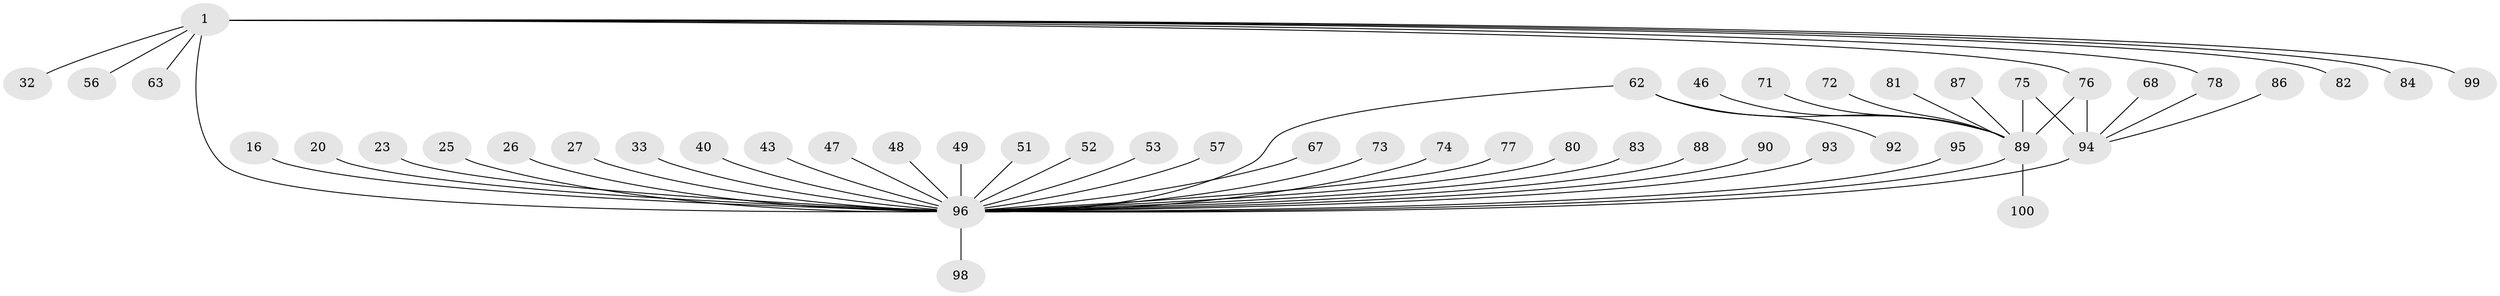 // original degree distribution, {20: 0.01, 13: 0.02, 4: 0.06, 8: 0.02, 9: 0.01, 1: 0.52, 5: 0.05, 10: 0.01, 2: 0.19, 3: 0.1, 6: 0.01}
// Generated by graph-tools (version 1.1) at 2025/52/03/04/25 21:52:04]
// undirected, 50 vertices, 54 edges
graph export_dot {
graph [start="1"]
  node [color=gray90,style=filled];
  1;
  16;
  20;
  23;
  25;
  26 [super="+3+7+12"];
  27;
  32;
  33;
  40;
  43;
  46;
  47;
  48;
  49;
  51;
  52;
  53;
  56;
  57;
  62 [super="+58"];
  63 [super="+13"];
  67;
  68;
  71;
  72;
  73;
  74;
  75 [super="+59"];
  76 [super="+39"];
  77;
  78;
  80;
  81;
  82;
  83;
  84 [super="+18"];
  86;
  87;
  88;
  89 [super="+64+24+5+28"];
  90;
  92 [super="+79"];
  93;
  94 [super="+91+45+50+41"];
  95;
  96 [super="+60+85"];
  98;
  99;
  100 [super="+97"];
  1 -- 32;
  1 -- 56;
  1 -- 76;
  1 -- 78;
  1 -- 82;
  1 -- 99;
  1 -- 63;
  1 -- 84;
  1 -- 96 [weight=11];
  16 -- 96;
  20 -- 96;
  23 -- 96;
  25 -- 96;
  26 -- 96;
  27 -- 96 [weight=2];
  33 -- 96;
  40 -- 96;
  43 -- 96;
  46 -- 89;
  47 -- 96;
  48 -- 96;
  49 -- 96;
  51 -- 96;
  52 -- 96;
  53 -- 96;
  57 -- 96;
  62 -- 89 [weight=3];
  62 -- 92;
  62 -- 96 [weight=2];
  67 -- 96;
  68 -- 94;
  71 -- 89;
  72 -- 89;
  73 -- 96;
  74 -- 96;
  75 -- 89 [weight=2];
  75 -- 94;
  76 -- 89;
  76 -- 94;
  77 -- 96;
  78 -- 94;
  80 -- 96;
  81 -- 89;
  83 -- 96;
  86 -- 94;
  87 -- 89;
  88 -- 96;
  89 -- 100;
  89 -- 96 [weight=3];
  90 -- 96;
  93 -- 96;
  94 -- 96 [weight=4];
  95 -- 96;
  96 -- 98;
}
